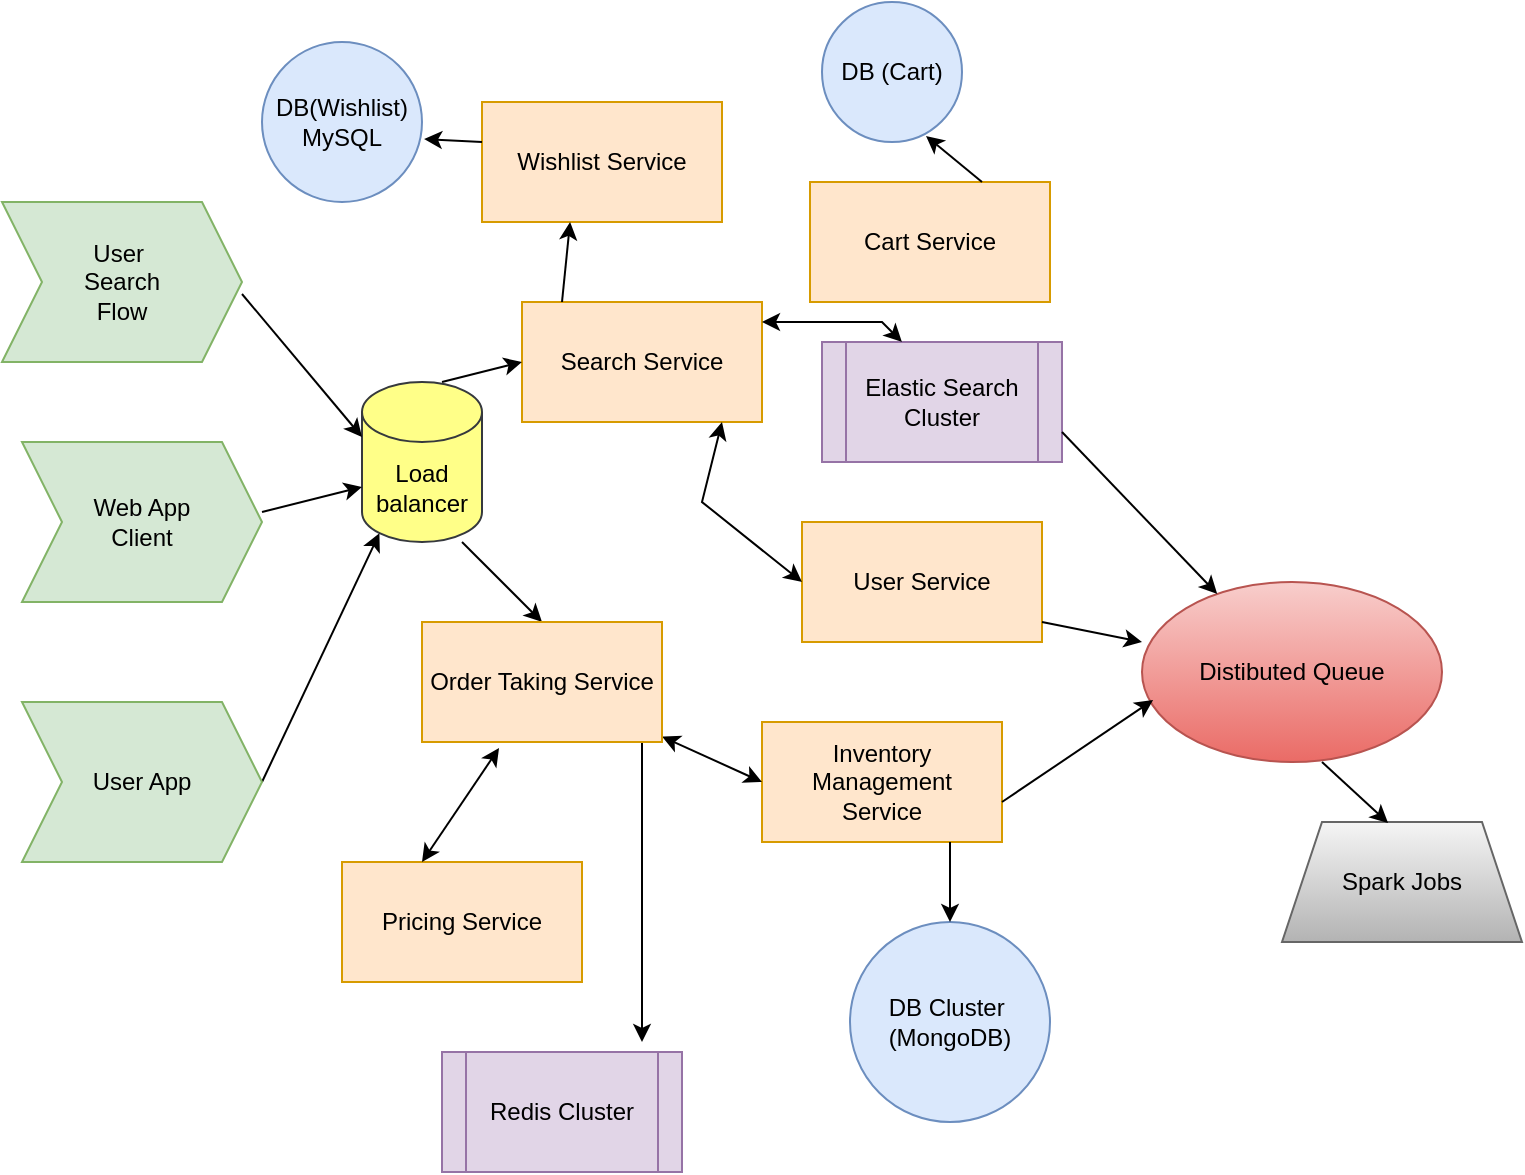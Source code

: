<mxfile version="24.8.6">
  <diagram name="Page-1" id="ZuetC5XYxQ3XKDyeh2b8">
    <mxGraphModel dx="964" dy="592" grid="1" gridSize="10" guides="1" tooltips="1" connect="1" arrows="1" fold="1" page="1" pageScale="1" pageWidth="827" pageHeight="1169" math="0" shadow="0">
      <root>
        <mxCell id="0" />
        <mxCell id="1" parent="0" />
        <mxCell id="m-4hIQH8dKbX-3ewklp5-14" value="Load balancer" style="shape=cylinder3;whiteSpace=wrap;html=1;boundedLbl=1;backgroundOutline=1;size=15;fillColor=#ffff88;strokeColor=#36393d;" vertex="1" parent="1">
          <mxGeometry x="190" y="190" width="60" height="80" as="geometry" />
        </mxCell>
        <mxCell id="m-4hIQH8dKbX-3ewklp5-20" value="" style="endArrow=classic;html=1;rounded=0;entryX=0;entryY=0;entryDx=0;entryDy=52.5;entryPerimeter=0;" edge="1" parent="1" target="m-4hIQH8dKbX-3ewklp5-14">
          <mxGeometry width="50" height="50" relative="1" as="geometry">
            <mxPoint x="140" y="255" as="sourcePoint" />
            <mxPoint x="190" y="205" as="targetPoint" />
          </mxGeometry>
        </mxCell>
        <mxCell id="m-4hIQH8dKbX-3ewklp5-21" value="" style="endArrow=classic;html=1;rounded=0;entryX=0.145;entryY=1;entryDx=0;entryDy=-4.35;entryPerimeter=0;" edge="1" parent="1" target="m-4hIQH8dKbX-3ewklp5-14">
          <mxGeometry width="50" height="50" relative="1" as="geometry">
            <mxPoint x="140" y="390" as="sourcePoint" />
            <mxPoint x="190" y="340" as="targetPoint" />
          </mxGeometry>
        </mxCell>
        <mxCell id="m-4hIQH8dKbX-3ewklp5-22" value="" style="endArrow=classic;html=1;rounded=0;entryX=0;entryY=0;entryDx=0;entryDy=27.5;entryPerimeter=0;" edge="1" parent="1" target="m-4hIQH8dKbX-3ewklp5-14">
          <mxGeometry width="50" height="50" relative="1" as="geometry">
            <mxPoint x="130" y="146" as="sourcePoint" />
            <mxPoint x="180" y="134" as="targetPoint" />
          </mxGeometry>
        </mxCell>
        <UserObject label="Wishlist Service" treeRoot="1" id="m-4hIQH8dKbX-3ewklp5-23">
          <mxCell style="whiteSpace=wrap;html=1;align=center;treeFolding=1;treeMoving=1;newEdgeStyle={&quot;edgeStyle&quot;:&quot;elbowEdgeStyle&quot;,&quot;startArrow&quot;:&quot;none&quot;,&quot;endArrow&quot;:&quot;none&quot;};strokeColor=#d79b00;fillColor=#ffe6cc;" vertex="1" parent="1">
            <mxGeometry x="250" y="50" width="120" height="60" as="geometry" />
          </mxCell>
        </UserObject>
        <UserObject label="Search Service" treeRoot="1" id="m-4hIQH8dKbX-3ewklp5-24">
          <mxCell style="whiteSpace=wrap;html=1;align=center;treeFolding=1;treeMoving=1;newEdgeStyle={&quot;edgeStyle&quot;:&quot;elbowEdgeStyle&quot;,&quot;startArrow&quot;:&quot;none&quot;,&quot;endArrow&quot;:&quot;none&quot;};strokeColor=#d79b00;fillColor=#ffe6cc;" vertex="1" parent="1">
            <mxGeometry x="270" y="150" width="120" height="60" as="geometry" />
          </mxCell>
        </UserObject>
        <UserObject label="Cart Service" treeRoot="1" id="m-4hIQH8dKbX-3ewklp5-25">
          <mxCell style="whiteSpace=wrap;html=1;align=center;treeFolding=1;treeMoving=1;newEdgeStyle={&quot;edgeStyle&quot;:&quot;elbowEdgeStyle&quot;,&quot;startArrow&quot;:&quot;none&quot;,&quot;endArrow&quot;:&quot;none&quot;};strokeColor=#d79b00;fillColor=#ffe6cc;" vertex="1" parent="1">
            <mxGeometry x="414" y="90" width="120" height="60" as="geometry" />
          </mxCell>
        </UserObject>
        <UserObject label="Inventory Management&lt;div&gt;Service&lt;/div&gt;" treeRoot="1" id="m-4hIQH8dKbX-3ewklp5-26">
          <mxCell style="whiteSpace=wrap;html=1;align=center;treeFolding=1;treeMoving=1;newEdgeStyle={&quot;edgeStyle&quot;:&quot;elbowEdgeStyle&quot;,&quot;startArrow&quot;:&quot;none&quot;,&quot;endArrow&quot;:&quot;none&quot;};strokeColor=#d79b00;fillColor=#ffe6cc;" vertex="1" parent="1">
            <mxGeometry x="390" y="360" width="120" height="60" as="geometry" />
          </mxCell>
        </UserObject>
        <UserObject label="Pricing Service" treeRoot="1" id="m-4hIQH8dKbX-3ewklp5-28">
          <mxCell style="whiteSpace=wrap;html=1;align=center;treeFolding=1;treeMoving=1;newEdgeStyle={&quot;edgeStyle&quot;:&quot;elbowEdgeStyle&quot;,&quot;startArrow&quot;:&quot;none&quot;,&quot;endArrow&quot;:&quot;none&quot;};strokeColor=#d79b00;fillColor=#ffe6cc;" vertex="1" parent="1">
            <mxGeometry x="180" y="430" width="120" height="60" as="geometry" />
          </mxCell>
        </UserObject>
        <mxCell id="m-4hIQH8dKbX-3ewklp5-30" value="Distibuted Queue" style="ellipse;whiteSpace=wrap;html=1;fillColor=#f8cecc;gradientColor=#ea6b66;strokeColor=#b85450;" vertex="1" parent="1">
          <mxGeometry x="580" y="290" width="150" height="90" as="geometry" />
        </mxCell>
        <mxCell id="m-4hIQH8dKbX-3ewklp5-31" value="DB Cluster&amp;nbsp;&lt;div&gt;(MongoDB)&lt;/div&gt;" style="ellipse;whiteSpace=wrap;html=1;aspect=fixed;fillColor=#dae8fc;strokeColor=#6c8ebf;" vertex="1" parent="1">
          <mxGeometry x="434" y="460" width="100" height="100" as="geometry" />
        </mxCell>
        <mxCell id="m-4hIQH8dKbX-3ewklp5-33" value="DB (Cart)" style="ellipse;whiteSpace=wrap;html=1;aspect=fixed;fillColor=#dae8fc;strokeColor=#6c8ebf;" vertex="1" parent="1">
          <mxGeometry x="420" width="70" height="70" as="geometry" />
        </mxCell>
        <mxCell id="m-4hIQH8dKbX-3ewklp5-34" value="DB(Wishlist)&lt;div&gt;MySQL&lt;/div&gt;" style="ellipse;whiteSpace=wrap;html=1;aspect=fixed;fillColor=#dae8fc;strokeColor=#6c8ebf;" vertex="1" parent="1">
          <mxGeometry x="140" y="20" width="80" height="80" as="geometry" />
        </mxCell>
        <mxCell id="m-4hIQH8dKbX-3ewklp5-35" value="Redis Cluster" style="shape=process;whiteSpace=wrap;html=1;backgroundOutline=1;fillColor=#e1d5e7;strokeColor=#9673a6;" vertex="1" parent="1">
          <mxGeometry x="230" y="525" width="120" height="60" as="geometry" />
        </mxCell>
        <mxCell id="m-4hIQH8dKbX-3ewklp5-36" value="Spark Jobs" style="shape=trapezoid;perimeter=trapezoidPerimeter;whiteSpace=wrap;html=1;fixedSize=1;fillColor=#f5f5f5;gradientColor=#b3b3b3;strokeColor=#666666;" vertex="1" parent="1">
          <mxGeometry x="650" y="410" width="120" height="60" as="geometry" />
        </mxCell>
        <mxCell id="m-4hIQH8dKbX-3ewklp5-38" value="Elastic Search&lt;div&gt;Cluster&lt;/div&gt;" style="shape=process;whiteSpace=wrap;html=1;backgroundOutline=1;fillColor=#e1d5e7;strokeColor=#9673a6;" vertex="1" parent="1">
          <mxGeometry x="420" y="170" width="120" height="60" as="geometry" />
        </mxCell>
        <mxCell id="m-4hIQH8dKbX-3ewklp5-39" value="User&amp;nbsp;&lt;div&gt;Search&lt;/div&gt;&lt;div&gt;Flow&lt;/div&gt;" style="shape=step;perimeter=stepPerimeter;whiteSpace=wrap;html=1;fixedSize=1;fillColor=#d5e8d4;strokeColor=#82b366;" vertex="1" parent="1">
          <mxGeometry x="10" y="100" width="120" height="80" as="geometry" />
        </mxCell>
        <mxCell id="m-4hIQH8dKbX-3ewklp5-40" value="User App" style="shape=step;perimeter=stepPerimeter;whiteSpace=wrap;html=1;fixedSize=1;fillColor=#d5e8d4;strokeColor=#82b366;" vertex="1" parent="1">
          <mxGeometry x="20" y="350" width="120" height="80" as="geometry" />
        </mxCell>
        <mxCell id="m-4hIQH8dKbX-3ewklp5-41" value="Web App&lt;div&gt;Client&lt;/div&gt;" style="shape=step;perimeter=stepPerimeter;whiteSpace=wrap;html=1;fixedSize=1;fillColor=#d5e8d4;strokeColor=#82b366;" vertex="1" parent="1">
          <mxGeometry x="20" y="220" width="120" height="80" as="geometry" />
        </mxCell>
        <UserObject label="User Service" treeRoot="1" id="m-4hIQH8dKbX-3ewklp5-43">
          <mxCell style="whiteSpace=wrap;html=1;align=center;treeFolding=1;treeMoving=1;newEdgeStyle={&quot;edgeStyle&quot;:&quot;elbowEdgeStyle&quot;,&quot;startArrow&quot;:&quot;none&quot;,&quot;endArrow&quot;:&quot;none&quot;};strokeColor=#d79b00;fillColor=#ffe6cc;" vertex="1" parent="1">
            <mxGeometry x="410" y="260" width="120" height="60" as="geometry" />
          </mxCell>
        </UserObject>
        <mxCell id="m-4hIQH8dKbX-3ewklp5-44" value="" style="endArrow=classic;html=1;rounded=0;entryX=0;entryY=0.5;entryDx=0;entryDy=0;" edge="1" parent="1" target="m-4hIQH8dKbX-3ewklp5-24">
          <mxGeometry width="50" height="50" relative="1" as="geometry">
            <mxPoint x="230" y="190" as="sourcePoint" />
            <mxPoint x="280" y="140" as="targetPoint" />
          </mxGeometry>
        </mxCell>
        <mxCell id="m-4hIQH8dKbX-3ewklp5-46" value="" style="endArrow=classic;html=1;rounded=0;entryX=0.5;entryY=0;entryDx=0;entryDy=0;" edge="1" parent="1" target="m-4hIQH8dKbX-3ewklp5-27">
          <mxGeometry width="50" height="50" relative="1" as="geometry">
            <mxPoint x="240" y="270" as="sourcePoint" />
            <mxPoint x="290" y="220" as="targetPoint" />
          </mxGeometry>
        </mxCell>
        <mxCell id="m-4hIQH8dKbX-3ewklp5-48" value="" style="endArrow=classic;startArrow=classic;html=1;rounded=0;entryX=0.321;entryY=1.05;entryDx=0;entryDy=0;entryPerimeter=0;" edge="1" parent="1" target="m-4hIQH8dKbX-3ewklp5-27">
          <mxGeometry width="50" height="50" relative="1" as="geometry">
            <mxPoint x="220" y="430" as="sourcePoint" />
            <mxPoint x="270" y="380" as="targetPoint" />
          </mxGeometry>
        </mxCell>
        <mxCell id="m-4hIQH8dKbX-3ewklp5-49" value="" style="endArrow=classic;html=1;rounded=0;" edge="1" parent="1">
          <mxGeometry width="50" height="50" relative="1" as="geometry">
            <mxPoint x="330" y="370" as="sourcePoint" />
            <mxPoint x="330" y="520" as="targetPoint" />
          </mxGeometry>
        </mxCell>
        <mxCell id="m-4hIQH8dKbX-3ewklp5-50" value="" style="endArrow=classic;startArrow=classic;html=1;rounded=0;entryX=0;entryY=0.5;entryDx=0;entryDy=0;" edge="1" parent="1" source="m-4hIQH8dKbX-3ewklp5-27" target="m-4hIQH8dKbX-3ewklp5-26">
          <mxGeometry width="50" height="50" relative="1" as="geometry">
            <mxPoint x="320" y="360" as="sourcePoint" />
            <mxPoint x="380" y="380" as="targetPoint" />
          </mxGeometry>
        </mxCell>
        <mxCell id="m-4hIQH8dKbX-3ewklp5-51" value="" style="endArrow=classic;startArrow=classic;html=1;rounded=0;" edge="1" parent="1" target="m-4hIQH8dKbX-3ewklp5-27">
          <mxGeometry width="50" height="50" relative="1" as="geometry">
            <mxPoint x="320" y="360" as="sourcePoint" />
            <mxPoint x="370" y="310" as="targetPoint" />
          </mxGeometry>
        </mxCell>
        <UserObject label="Order Taking Service" treeRoot="1" id="m-4hIQH8dKbX-3ewklp5-27">
          <mxCell style="whiteSpace=wrap;html=1;align=center;treeFolding=1;treeMoving=1;newEdgeStyle={&quot;edgeStyle&quot;:&quot;elbowEdgeStyle&quot;,&quot;startArrow&quot;:&quot;none&quot;,&quot;endArrow&quot;:&quot;none&quot;};strokeColor=#d79b00;fillColor=#ffe6cc;" vertex="1" parent="1">
            <mxGeometry x="220" y="310" width="120" height="60" as="geometry" />
          </mxCell>
        </UserObject>
        <mxCell id="m-4hIQH8dKbX-3ewklp5-52" value="" style="endArrow=classic;html=1;rounded=0;entryX=0.5;entryY=0;entryDx=0;entryDy=0;" edge="1" parent="1" target="m-4hIQH8dKbX-3ewklp5-31">
          <mxGeometry width="50" height="50" relative="1" as="geometry">
            <mxPoint x="484" y="420" as="sourcePoint" />
            <mxPoint x="534" y="370" as="targetPoint" />
          </mxGeometry>
        </mxCell>
        <mxCell id="m-4hIQH8dKbX-3ewklp5-53" value="" style="endArrow=classic;html=1;rounded=0;entryX=0.037;entryY=0.656;entryDx=0;entryDy=0;entryPerimeter=0;" edge="1" parent="1" target="m-4hIQH8dKbX-3ewklp5-30">
          <mxGeometry width="50" height="50" relative="1" as="geometry">
            <mxPoint x="510" y="400" as="sourcePoint" />
            <mxPoint x="560" y="350" as="targetPoint" />
          </mxGeometry>
        </mxCell>
        <mxCell id="m-4hIQH8dKbX-3ewklp5-54" value="" style="endArrow=classic;html=1;rounded=0;" edge="1" parent="1" target="m-4hIQH8dKbX-3ewklp5-30">
          <mxGeometry width="50" height="50" relative="1" as="geometry">
            <mxPoint x="540" y="215" as="sourcePoint" />
            <mxPoint x="590" y="165" as="targetPoint" />
          </mxGeometry>
        </mxCell>
        <mxCell id="m-4hIQH8dKbX-3ewklp5-55" value="" style="endArrow=classic;html=1;rounded=0;entryX=0.367;entryY=1;entryDx=0;entryDy=0;entryPerimeter=0;" edge="1" parent="1" target="m-4hIQH8dKbX-3ewklp5-23">
          <mxGeometry width="50" height="50" relative="1" as="geometry">
            <mxPoint x="290" y="150" as="sourcePoint" />
            <mxPoint x="340" y="100" as="targetPoint" />
          </mxGeometry>
        </mxCell>
        <mxCell id="m-4hIQH8dKbX-3ewklp5-56" value="" style="endArrow=classic;html=1;rounded=0;entryX=1.013;entryY=0.606;entryDx=0;entryDy=0;entryPerimeter=0;" edge="1" parent="1" target="m-4hIQH8dKbX-3ewklp5-34">
          <mxGeometry width="50" height="50" relative="1" as="geometry">
            <mxPoint x="250" y="70" as="sourcePoint" />
            <mxPoint x="300" y="20" as="targetPoint" />
          </mxGeometry>
        </mxCell>
        <mxCell id="m-4hIQH8dKbX-3ewklp5-57" value="" style="endArrow=classic;html=1;rounded=0;entryX=0.743;entryY=0.957;entryDx=0;entryDy=0;entryPerimeter=0;" edge="1" parent="1" target="m-4hIQH8dKbX-3ewklp5-33">
          <mxGeometry width="50" height="50" relative="1" as="geometry">
            <mxPoint x="500" y="90" as="sourcePoint" />
            <mxPoint x="550" y="40" as="targetPoint" />
          </mxGeometry>
        </mxCell>
        <mxCell id="m-4hIQH8dKbX-3ewklp5-58" value="" style="endArrow=classic;startArrow=classic;html=1;rounded=0;entryX=0.333;entryY=0;entryDx=0;entryDy=0;entryPerimeter=0;" edge="1" parent="1" target="m-4hIQH8dKbX-3ewklp5-38">
          <mxGeometry width="50" height="50" relative="1" as="geometry">
            <mxPoint x="390" y="160" as="sourcePoint" />
            <mxPoint x="440" y="110" as="targetPoint" />
            <Array as="points">
              <mxPoint x="450" y="160" />
            </Array>
          </mxGeometry>
        </mxCell>
        <mxCell id="m-4hIQH8dKbX-3ewklp5-60" value="" style="endArrow=classic;startArrow=classic;html=1;rounded=0;exitX=0;exitY=0.5;exitDx=0;exitDy=0;" edge="1" parent="1" source="m-4hIQH8dKbX-3ewklp5-43">
          <mxGeometry width="50" height="50" relative="1" as="geometry">
            <mxPoint x="320" y="260" as="sourcePoint" />
            <mxPoint x="370" y="210" as="targetPoint" />
            <Array as="points">
              <mxPoint x="360" y="250" />
            </Array>
          </mxGeometry>
        </mxCell>
        <mxCell id="m-4hIQH8dKbX-3ewklp5-61" value="" style="endArrow=classic;html=1;rounded=0;entryX=0;entryY=0.333;entryDx=0;entryDy=0;entryPerimeter=0;" edge="1" parent="1" target="m-4hIQH8dKbX-3ewklp5-30">
          <mxGeometry width="50" height="50" relative="1" as="geometry">
            <mxPoint x="530" y="310" as="sourcePoint" />
            <mxPoint x="580" y="260" as="targetPoint" />
          </mxGeometry>
        </mxCell>
        <mxCell id="m-4hIQH8dKbX-3ewklp5-62" value="" style="endArrow=classic;html=1;rounded=0;entryX=0.442;entryY=0.008;entryDx=0;entryDy=0;entryPerimeter=0;" edge="1" parent="1" target="m-4hIQH8dKbX-3ewklp5-36">
          <mxGeometry width="50" height="50" relative="1" as="geometry">
            <mxPoint x="670" y="380" as="sourcePoint" />
            <mxPoint x="720" y="330" as="targetPoint" />
          </mxGeometry>
        </mxCell>
      </root>
    </mxGraphModel>
  </diagram>
</mxfile>
